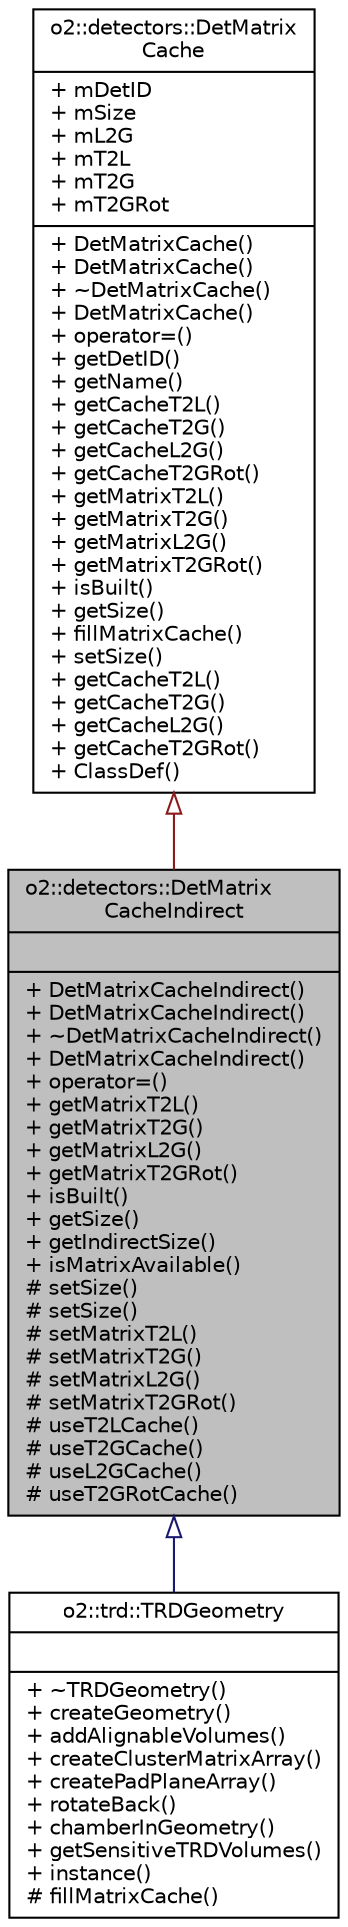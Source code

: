 digraph "o2::detectors::DetMatrixCacheIndirect"
{
 // INTERACTIVE_SVG=YES
  bgcolor="transparent";
  edge [fontname="Helvetica",fontsize="10",labelfontname="Helvetica",labelfontsize="10"];
  node [fontname="Helvetica",fontsize="10",shape=record];
  Node0 [label="{o2::detectors::DetMatrix\lCacheIndirect\n||+ DetMatrixCacheIndirect()\l+ DetMatrixCacheIndirect()\l+ ~DetMatrixCacheIndirect()\l+ DetMatrixCacheIndirect()\l+ operator=()\l+ getMatrixT2L()\l+ getMatrixT2G()\l+ getMatrixL2G()\l+ getMatrixT2GRot()\l+ isBuilt()\l+ getSize()\l+ getIndirectSize()\l+ isMatrixAvailable()\l# setSize()\l# setSize()\l# setMatrixT2L()\l# setMatrixT2G()\l# setMatrixL2G()\l# setMatrixT2GRot()\l# useT2LCache()\l# useT2GCache()\l# useL2GCache()\l# useT2GRotCache()\l}",height=0.2,width=0.4,color="black", fillcolor="grey75", style="filled", fontcolor="black"];
  Node1 -> Node0 [dir="back",color="firebrick4",fontsize="10",style="solid",arrowtail="onormal",fontname="Helvetica"];
  Node1 [label="{o2::detectors::DetMatrix\lCache\n|+ mDetID\l+ mSize\l+ mL2G\l+ mT2L\l+ mT2G\l+ mT2GRot\l|+ DetMatrixCache()\l+ DetMatrixCache()\l+ ~DetMatrixCache()\l+ DetMatrixCache()\l+ operator=()\l+ getDetID()\l+ getName()\l+ getCacheT2L()\l+ getCacheT2G()\l+ getCacheL2G()\l+ getCacheT2GRot()\l+ getMatrixT2L()\l+ getMatrixT2G()\l+ getMatrixL2G()\l+ getMatrixT2GRot()\l+ isBuilt()\l+ getSize()\l+ fillMatrixCache()\l+ setSize()\l+ getCacheT2L()\l+ getCacheT2G()\l+ getCacheL2G()\l+ getCacheT2GRot()\l+ ClassDef()\l}",height=0.2,width=0.4,color="black",URL="$df/d06/classo2_1_1detectors_1_1DetMatrixCache.html"];
  Node0 -> Node2 [dir="back",color="midnightblue",fontsize="10",style="solid",arrowtail="onormal",fontname="Helvetica"];
  Node2 [label="{o2::trd::TRDGeometry\n||+ ~TRDGeometry()\l+ createGeometry()\l+ addAlignableVolumes()\l+ createClusterMatrixArray()\l+ createPadPlaneArray()\l+ rotateBack()\l+ chamberInGeometry()\l+ getSensitiveTRDVolumes()\l+ instance()\l# fillMatrixCache()\l}",height=0.2,width=0.4,color="black",URL="$d9/d9c/classo2_1_1trd_1_1TRDGeometry.html"];
}
